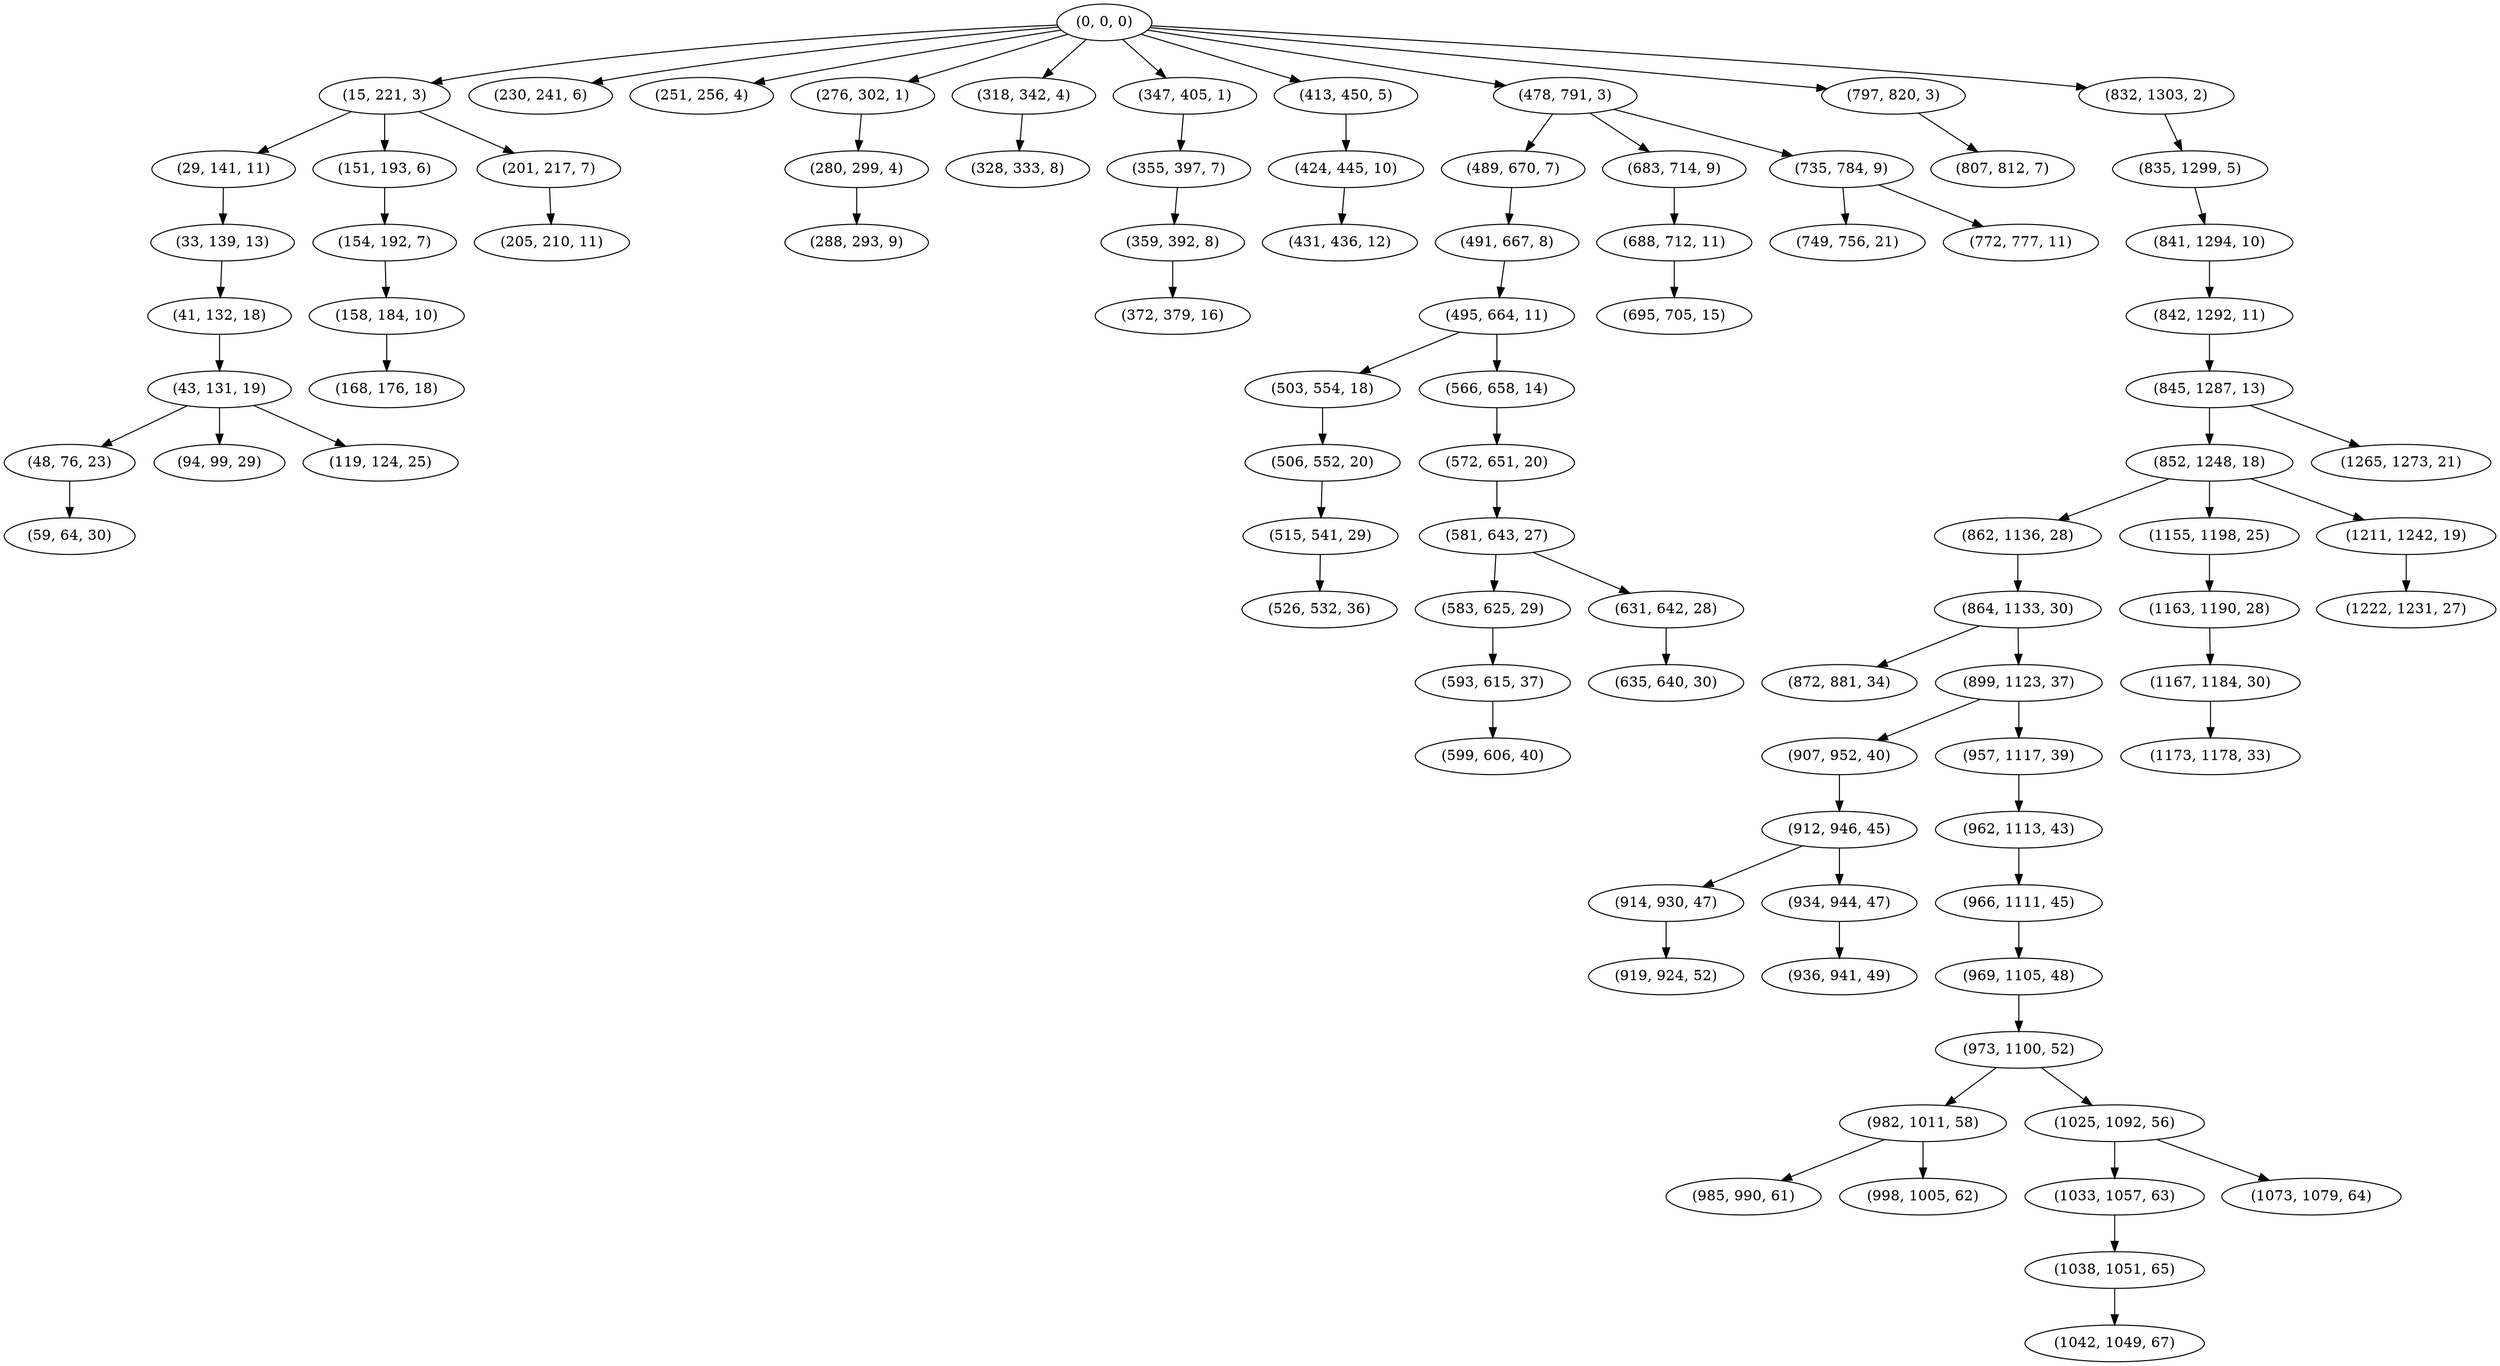 digraph tree {
    "(0, 0, 0)";
    "(15, 221, 3)";
    "(29, 141, 11)";
    "(33, 139, 13)";
    "(41, 132, 18)";
    "(43, 131, 19)";
    "(48, 76, 23)";
    "(59, 64, 30)";
    "(94, 99, 29)";
    "(119, 124, 25)";
    "(151, 193, 6)";
    "(154, 192, 7)";
    "(158, 184, 10)";
    "(168, 176, 18)";
    "(201, 217, 7)";
    "(205, 210, 11)";
    "(230, 241, 6)";
    "(251, 256, 4)";
    "(276, 302, 1)";
    "(280, 299, 4)";
    "(288, 293, 9)";
    "(318, 342, 4)";
    "(328, 333, 8)";
    "(347, 405, 1)";
    "(355, 397, 7)";
    "(359, 392, 8)";
    "(372, 379, 16)";
    "(413, 450, 5)";
    "(424, 445, 10)";
    "(431, 436, 12)";
    "(478, 791, 3)";
    "(489, 670, 7)";
    "(491, 667, 8)";
    "(495, 664, 11)";
    "(503, 554, 18)";
    "(506, 552, 20)";
    "(515, 541, 29)";
    "(526, 532, 36)";
    "(566, 658, 14)";
    "(572, 651, 20)";
    "(581, 643, 27)";
    "(583, 625, 29)";
    "(593, 615, 37)";
    "(599, 606, 40)";
    "(631, 642, 28)";
    "(635, 640, 30)";
    "(683, 714, 9)";
    "(688, 712, 11)";
    "(695, 705, 15)";
    "(735, 784, 9)";
    "(749, 756, 21)";
    "(772, 777, 11)";
    "(797, 820, 3)";
    "(807, 812, 7)";
    "(832, 1303, 2)";
    "(835, 1299, 5)";
    "(841, 1294, 10)";
    "(842, 1292, 11)";
    "(845, 1287, 13)";
    "(852, 1248, 18)";
    "(862, 1136, 28)";
    "(864, 1133, 30)";
    "(872, 881, 34)";
    "(899, 1123, 37)";
    "(907, 952, 40)";
    "(912, 946, 45)";
    "(914, 930, 47)";
    "(919, 924, 52)";
    "(934, 944, 47)";
    "(936, 941, 49)";
    "(957, 1117, 39)";
    "(962, 1113, 43)";
    "(966, 1111, 45)";
    "(969, 1105, 48)";
    "(973, 1100, 52)";
    "(982, 1011, 58)";
    "(985, 990, 61)";
    "(998, 1005, 62)";
    "(1025, 1092, 56)";
    "(1033, 1057, 63)";
    "(1038, 1051, 65)";
    "(1042, 1049, 67)";
    "(1073, 1079, 64)";
    "(1155, 1198, 25)";
    "(1163, 1190, 28)";
    "(1167, 1184, 30)";
    "(1173, 1178, 33)";
    "(1211, 1242, 19)";
    "(1222, 1231, 27)";
    "(1265, 1273, 21)";
    "(0, 0, 0)" -> "(15, 221, 3)";
    "(0, 0, 0)" -> "(230, 241, 6)";
    "(0, 0, 0)" -> "(251, 256, 4)";
    "(0, 0, 0)" -> "(276, 302, 1)";
    "(0, 0, 0)" -> "(318, 342, 4)";
    "(0, 0, 0)" -> "(347, 405, 1)";
    "(0, 0, 0)" -> "(413, 450, 5)";
    "(0, 0, 0)" -> "(478, 791, 3)";
    "(0, 0, 0)" -> "(797, 820, 3)";
    "(0, 0, 0)" -> "(832, 1303, 2)";
    "(15, 221, 3)" -> "(29, 141, 11)";
    "(15, 221, 3)" -> "(151, 193, 6)";
    "(15, 221, 3)" -> "(201, 217, 7)";
    "(29, 141, 11)" -> "(33, 139, 13)";
    "(33, 139, 13)" -> "(41, 132, 18)";
    "(41, 132, 18)" -> "(43, 131, 19)";
    "(43, 131, 19)" -> "(48, 76, 23)";
    "(43, 131, 19)" -> "(94, 99, 29)";
    "(43, 131, 19)" -> "(119, 124, 25)";
    "(48, 76, 23)" -> "(59, 64, 30)";
    "(151, 193, 6)" -> "(154, 192, 7)";
    "(154, 192, 7)" -> "(158, 184, 10)";
    "(158, 184, 10)" -> "(168, 176, 18)";
    "(201, 217, 7)" -> "(205, 210, 11)";
    "(276, 302, 1)" -> "(280, 299, 4)";
    "(280, 299, 4)" -> "(288, 293, 9)";
    "(318, 342, 4)" -> "(328, 333, 8)";
    "(347, 405, 1)" -> "(355, 397, 7)";
    "(355, 397, 7)" -> "(359, 392, 8)";
    "(359, 392, 8)" -> "(372, 379, 16)";
    "(413, 450, 5)" -> "(424, 445, 10)";
    "(424, 445, 10)" -> "(431, 436, 12)";
    "(478, 791, 3)" -> "(489, 670, 7)";
    "(478, 791, 3)" -> "(683, 714, 9)";
    "(478, 791, 3)" -> "(735, 784, 9)";
    "(489, 670, 7)" -> "(491, 667, 8)";
    "(491, 667, 8)" -> "(495, 664, 11)";
    "(495, 664, 11)" -> "(503, 554, 18)";
    "(495, 664, 11)" -> "(566, 658, 14)";
    "(503, 554, 18)" -> "(506, 552, 20)";
    "(506, 552, 20)" -> "(515, 541, 29)";
    "(515, 541, 29)" -> "(526, 532, 36)";
    "(566, 658, 14)" -> "(572, 651, 20)";
    "(572, 651, 20)" -> "(581, 643, 27)";
    "(581, 643, 27)" -> "(583, 625, 29)";
    "(581, 643, 27)" -> "(631, 642, 28)";
    "(583, 625, 29)" -> "(593, 615, 37)";
    "(593, 615, 37)" -> "(599, 606, 40)";
    "(631, 642, 28)" -> "(635, 640, 30)";
    "(683, 714, 9)" -> "(688, 712, 11)";
    "(688, 712, 11)" -> "(695, 705, 15)";
    "(735, 784, 9)" -> "(749, 756, 21)";
    "(735, 784, 9)" -> "(772, 777, 11)";
    "(797, 820, 3)" -> "(807, 812, 7)";
    "(832, 1303, 2)" -> "(835, 1299, 5)";
    "(835, 1299, 5)" -> "(841, 1294, 10)";
    "(841, 1294, 10)" -> "(842, 1292, 11)";
    "(842, 1292, 11)" -> "(845, 1287, 13)";
    "(845, 1287, 13)" -> "(852, 1248, 18)";
    "(845, 1287, 13)" -> "(1265, 1273, 21)";
    "(852, 1248, 18)" -> "(862, 1136, 28)";
    "(852, 1248, 18)" -> "(1155, 1198, 25)";
    "(852, 1248, 18)" -> "(1211, 1242, 19)";
    "(862, 1136, 28)" -> "(864, 1133, 30)";
    "(864, 1133, 30)" -> "(872, 881, 34)";
    "(864, 1133, 30)" -> "(899, 1123, 37)";
    "(899, 1123, 37)" -> "(907, 952, 40)";
    "(899, 1123, 37)" -> "(957, 1117, 39)";
    "(907, 952, 40)" -> "(912, 946, 45)";
    "(912, 946, 45)" -> "(914, 930, 47)";
    "(912, 946, 45)" -> "(934, 944, 47)";
    "(914, 930, 47)" -> "(919, 924, 52)";
    "(934, 944, 47)" -> "(936, 941, 49)";
    "(957, 1117, 39)" -> "(962, 1113, 43)";
    "(962, 1113, 43)" -> "(966, 1111, 45)";
    "(966, 1111, 45)" -> "(969, 1105, 48)";
    "(969, 1105, 48)" -> "(973, 1100, 52)";
    "(973, 1100, 52)" -> "(982, 1011, 58)";
    "(973, 1100, 52)" -> "(1025, 1092, 56)";
    "(982, 1011, 58)" -> "(985, 990, 61)";
    "(982, 1011, 58)" -> "(998, 1005, 62)";
    "(1025, 1092, 56)" -> "(1033, 1057, 63)";
    "(1025, 1092, 56)" -> "(1073, 1079, 64)";
    "(1033, 1057, 63)" -> "(1038, 1051, 65)";
    "(1038, 1051, 65)" -> "(1042, 1049, 67)";
    "(1155, 1198, 25)" -> "(1163, 1190, 28)";
    "(1163, 1190, 28)" -> "(1167, 1184, 30)";
    "(1167, 1184, 30)" -> "(1173, 1178, 33)";
    "(1211, 1242, 19)" -> "(1222, 1231, 27)";
}
